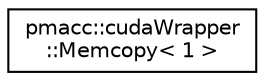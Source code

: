 digraph "Graphical Class Hierarchy"
{
 // LATEX_PDF_SIZE
  edge [fontname="Helvetica",fontsize="10",labelfontname="Helvetica",labelfontsize="10"];
  node [fontname="Helvetica",fontsize="10",shape=record];
  rankdir="LR";
  Node0 [label="pmacc::cudaWrapper\l::Memcopy\< 1 \>",height=0.2,width=0.4,color="black", fillcolor="white", style="filled",URL="$structpmacc_1_1cuda_wrapper_1_1_memcopy_3_011_01_4.html",tooltip=" "];
}
